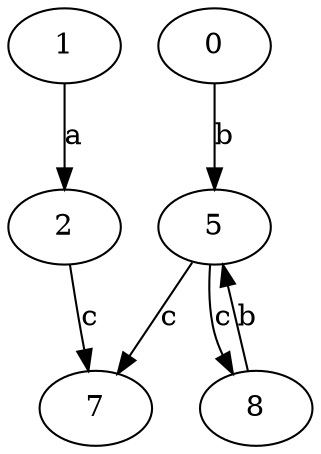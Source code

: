 strict digraph  {
1;
2;
5;
0;
7;
8;
1 -> 2  [label=a];
2 -> 7  [label=c];
5 -> 7  [label=c];
5 -> 8  [label=c];
0 -> 5  [label=b];
8 -> 5  [label=b];
}
